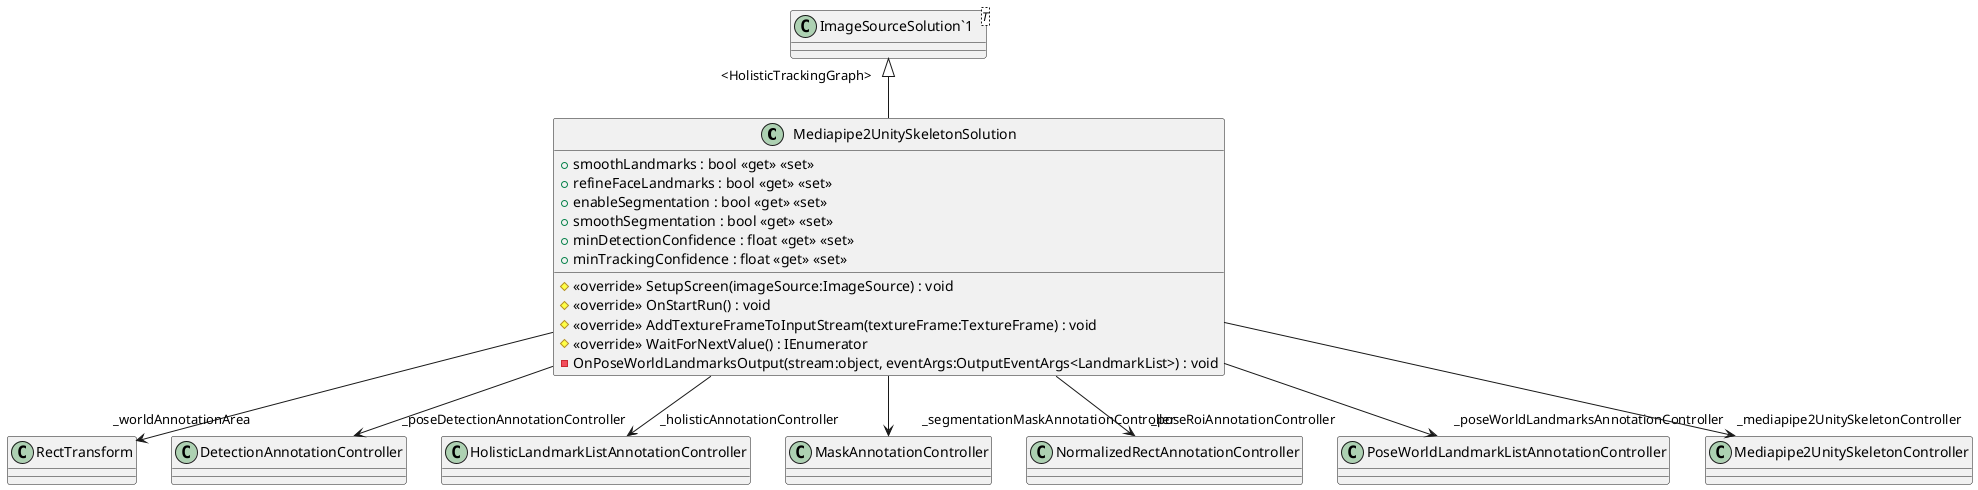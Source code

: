 @startuml
class Mediapipe2UnitySkeletonSolution {
    + smoothLandmarks : bool <<get>> <<set>>
    + refineFaceLandmarks : bool <<get>> <<set>>
    + enableSegmentation : bool <<get>> <<set>>
    + smoothSegmentation : bool <<get>> <<set>>
    + minDetectionConfidence : float <<get>> <<set>>
    + minTrackingConfidence : float <<get>> <<set>>
    # <<override>> SetupScreen(imageSource:ImageSource) : void
    # <<override>> OnStartRun() : void
    # <<override>> AddTextureFrameToInputStream(textureFrame:TextureFrame) : void
    # <<override>> WaitForNextValue() : IEnumerator
    - OnPoseWorldLandmarksOutput(stream:object, eventArgs:OutputEventArgs<LandmarkList>) : void
}
class "ImageSourceSolution`1"<T> {
}
"ImageSourceSolution`1" "<HolisticTrackingGraph>" <|-- Mediapipe2UnitySkeletonSolution
Mediapipe2UnitySkeletonSolution --> "_worldAnnotationArea" RectTransform
Mediapipe2UnitySkeletonSolution --> "_poseDetectionAnnotationController" DetectionAnnotationController
Mediapipe2UnitySkeletonSolution --> "_holisticAnnotationController" HolisticLandmarkListAnnotationController
Mediapipe2UnitySkeletonSolution --> "_segmentationMaskAnnotationController" MaskAnnotationController
Mediapipe2UnitySkeletonSolution --> "_poseRoiAnnotationController" NormalizedRectAnnotationController
Mediapipe2UnitySkeletonSolution --> "_poseWorldLandmarksAnnotationController" PoseWorldLandmarkListAnnotationController
Mediapipe2UnitySkeletonSolution --> "_mediapipe2UnitySkeletonController" Mediapipe2UnitySkeletonController
@enduml
